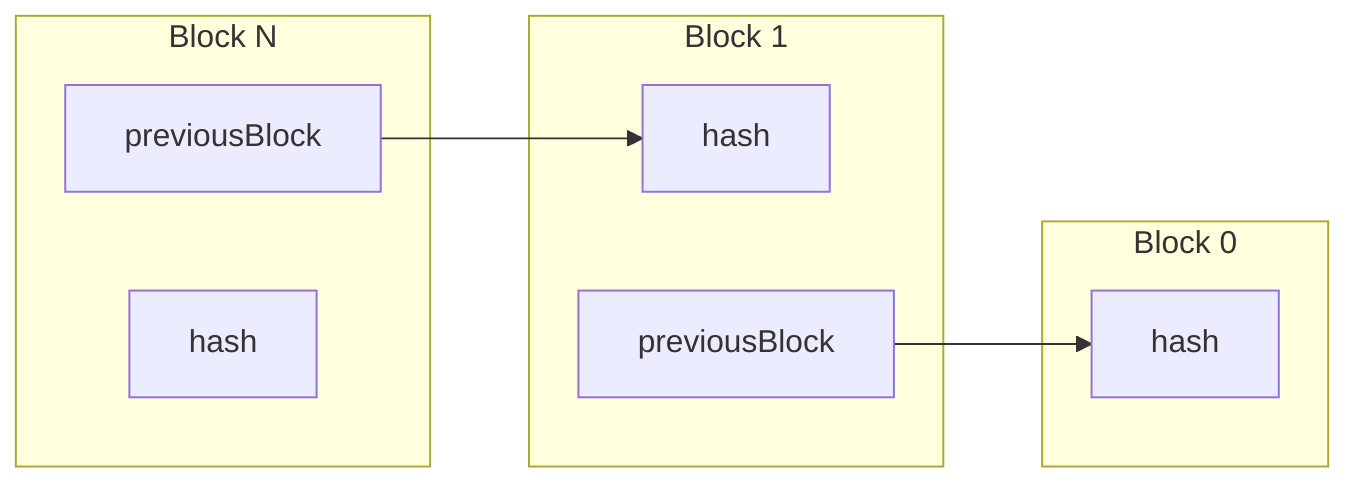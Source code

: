 graph LR
    previousBlockN-->hashBlockB
    previousBlockB-->hashBlockA
    subgraph Block 0
    hashBlockA["hash"]
    end
    subgraph Block 1
    hashBlockB["hash"]
    previousBlockB["previousBlock"]
    end
    subgraph Block N
    hashBlockN["hash"]
    previousBlockN["previousBlock"]
    end